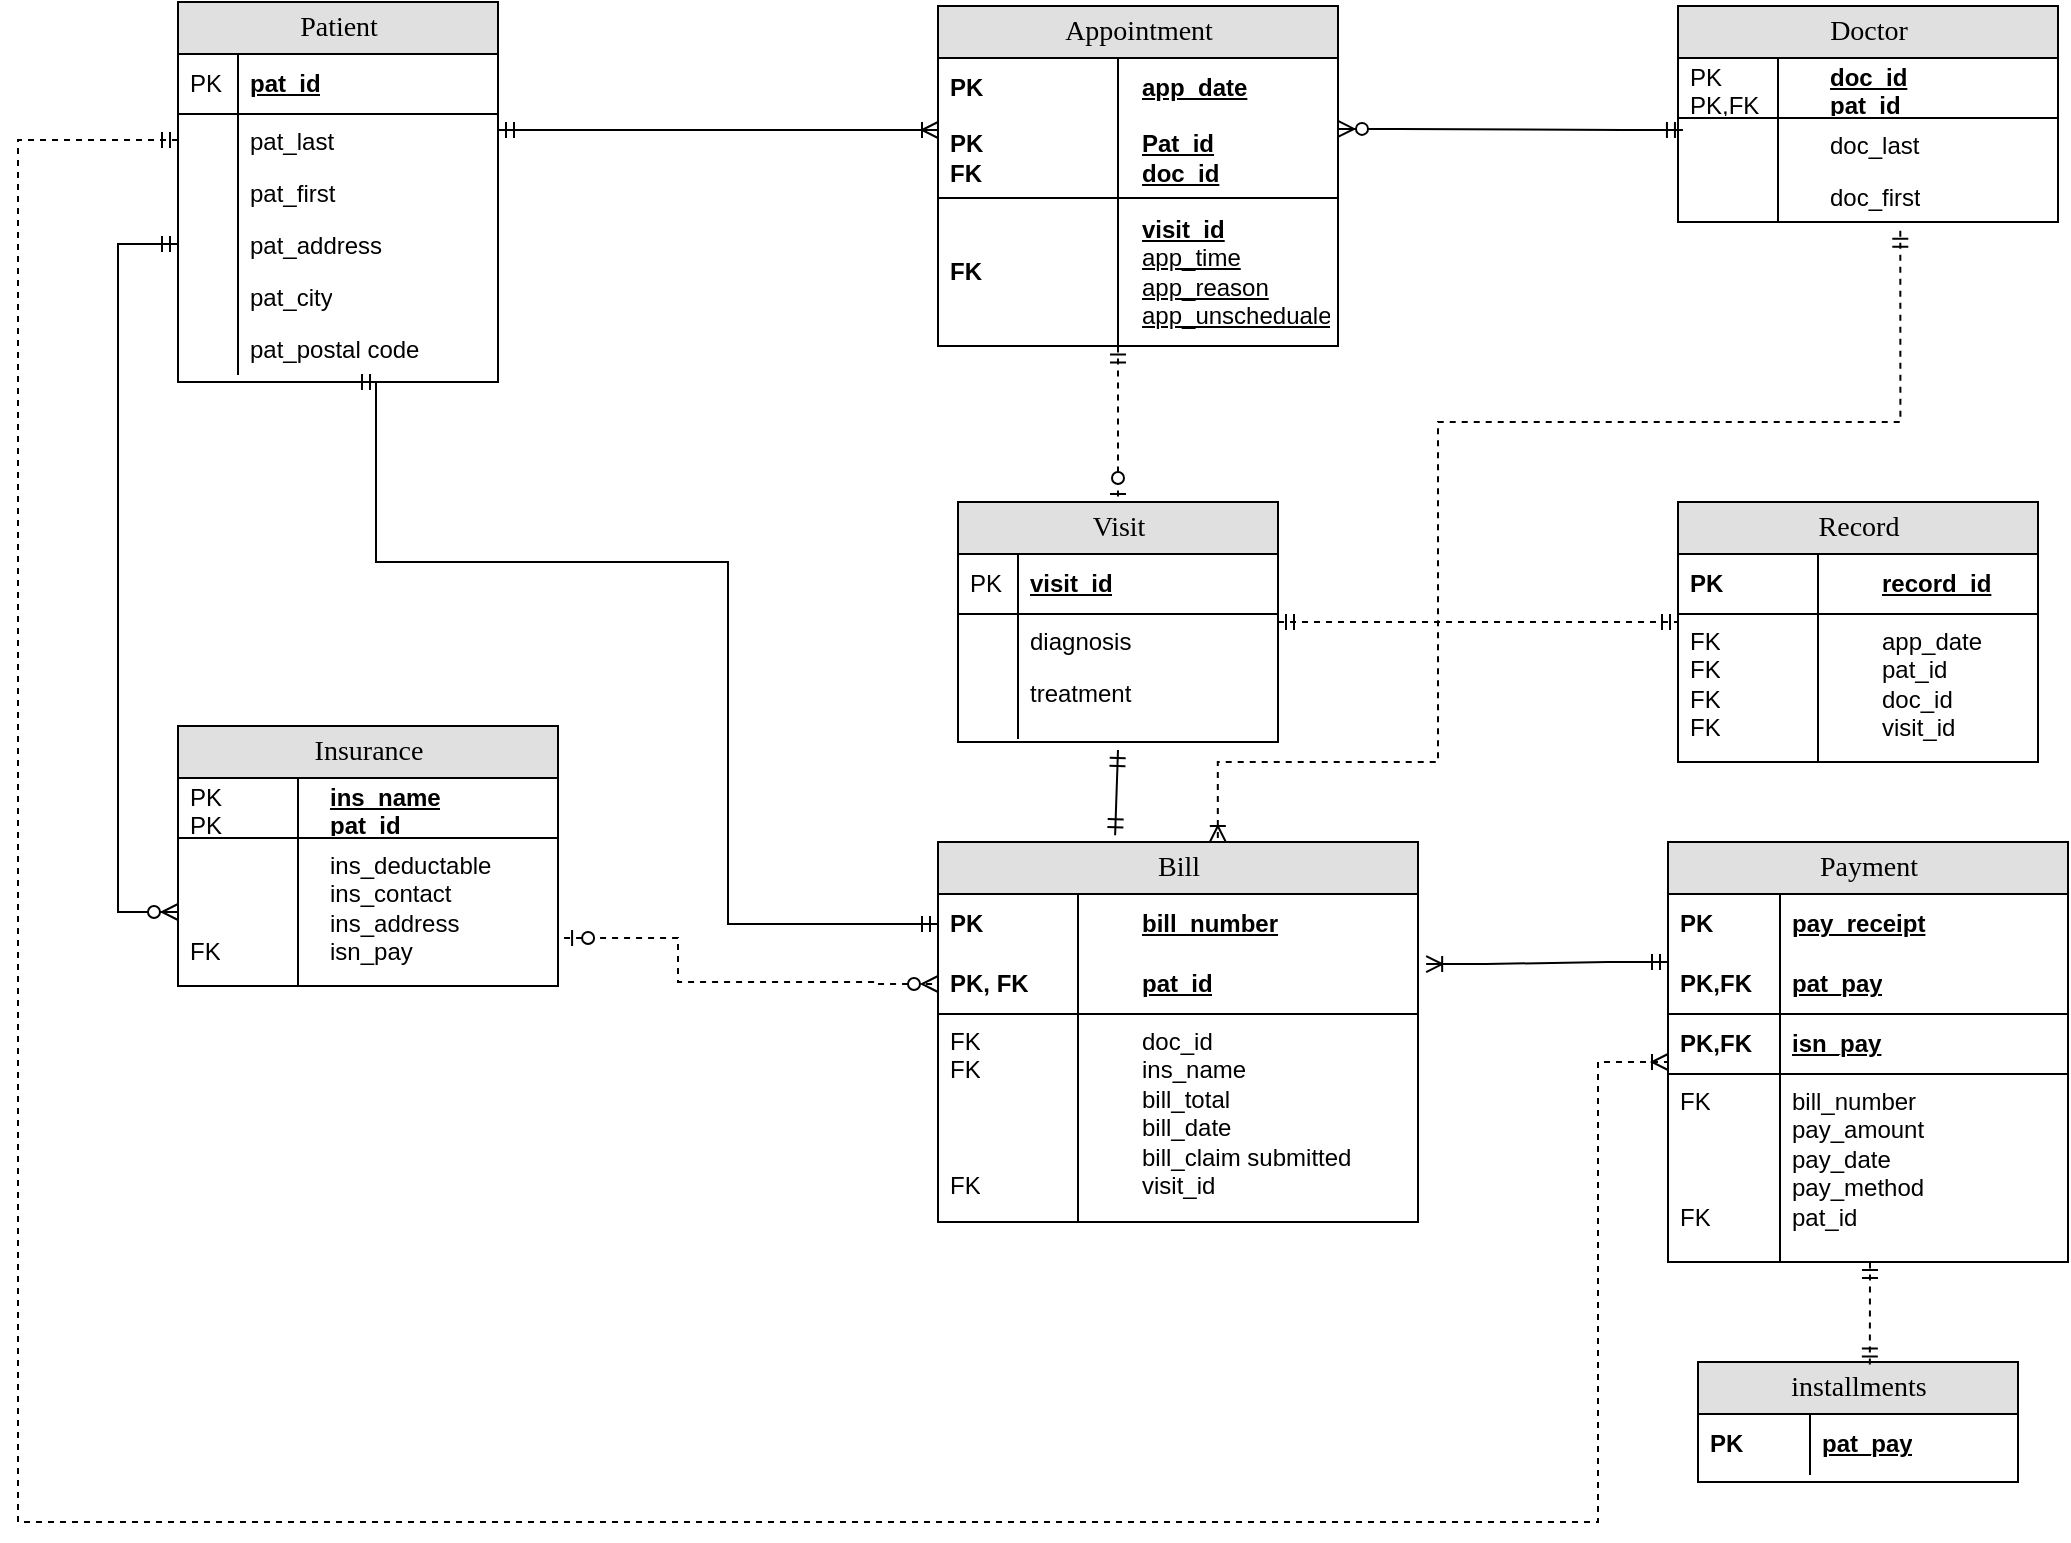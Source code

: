 <mxfile version="20.4.0" type="github">
  <diagram name="Page-1" id="e56a1550-8fbb-45ad-956c-1786394a9013">
    <mxGraphModel dx="1401" dy="796" grid="1" gridSize="10" guides="1" tooltips="1" connect="1" arrows="1" fold="1" page="1" pageScale="1" pageWidth="1100" pageHeight="850" background="none" math="0" shadow="0">
      <root>
        <mxCell id="0" />
        <mxCell id="1" parent="0" />
        <mxCell id="2e49270ec7c68f3f-1" value="Appointment" style="swimlane;html=1;fontStyle=0;childLayout=stackLayout;horizontal=1;startSize=26;fillColor=#e0e0e0;horizontalStack=0;resizeParent=1;resizeLast=0;collapsible=1;marginBottom=0;swimlaneFillColor=#ffffff;align=center;rounded=0;shadow=0;comic=0;labelBackgroundColor=none;strokeWidth=1;fontFamily=Verdana;fontSize=14" parent="1" vertex="1">
          <mxGeometry x="520" y="42" width="200" height="170" as="geometry" />
        </mxCell>
        <mxCell id="2e49270ec7c68f3f-2" value="&lt;blockquote style=&quot;margin: 0 0 0 40px; border: none; padding: 0px;&quot;&gt;app_date&lt;/blockquote&gt;" style="shape=partialRectangle;top=0;left=0;right=0;bottom=0;html=1;align=left;verticalAlign=middle;fillColor=none;spacingLeft=60;spacingRight=4;whiteSpace=wrap;overflow=hidden;rotatable=0;points=[[0,0.5],[1,0.5]];portConstraint=eastwest;dropTarget=0;fontStyle=5;" parent="2e49270ec7c68f3f-1" vertex="1">
          <mxGeometry y="26" width="200" height="30" as="geometry" />
        </mxCell>
        <mxCell id="2e49270ec7c68f3f-3" value="PK" style="shape=partialRectangle;fontStyle=1;top=0;left=0;bottom=0;html=1;fillColor=none;align=left;verticalAlign=middle;spacingLeft=4;spacingRight=4;whiteSpace=wrap;overflow=hidden;rotatable=0;points=[];portConstraint=eastwest;part=1;" parent="2e49270ec7c68f3f-2" vertex="1" connectable="0">
          <mxGeometry width="90" height="30" as="geometry" />
        </mxCell>
        <mxCell id="2e49270ec7c68f3f-4" value="&lt;blockquote style=&quot;margin: 0 0 0 40px; border: none; padding: 0px;&quot;&gt;Pat_id&lt;br&gt;doc_id&lt;/blockquote&gt;" style="shape=partialRectangle;top=0;left=0;right=0;bottom=1;html=1;align=left;verticalAlign=middle;fillColor=none;spacingLeft=60;spacingRight=4;whiteSpace=wrap;overflow=hidden;rotatable=0;points=[[0,0.5],[1,0.5]];portConstraint=eastwest;dropTarget=0;fontStyle=5;" parent="2e49270ec7c68f3f-1" vertex="1">
          <mxGeometry y="56" width="200" height="40" as="geometry" />
        </mxCell>
        <mxCell id="2e49270ec7c68f3f-5" value="PK&lt;br&gt;FK" style="shape=partialRectangle;fontStyle=1;top=0;left=0;bottom=0;html=1;fillColor=none;align=left;verticalAlign=middle;spacingLeft=4;spacingRight=4;whiteSpace=wrap;overflow=hidden;rotatable=0;points=[];portConstraint=eastwest;part=1;" parent="2e49270ec7c68f3f-4" vertex="1" connectable="0">
          <mxGeometry width="90" height="40" as="geometry" />
        </mxCell>
        <mxCell id="mOFtjpKALAOlU2XJDjW7-58" value="&lt;blockquote style=&quot;margin: 0 0 0 40px; border: none; padding: 0px;&quot;&gt;visit_id&lt;/blockquote&gt;&lt;blockquote style=&quot;margin: 0 0 0 40px; border: none; padding: 0px;&quot;&gt;&lt;span style=&quot;font-weight: normal;&quot;&gt;app_time&lt;/span&gt;&lt;/blockquote&gt;&lt;blockquote style=&quot;margin: 0 0 0 40px; border: none; padding: 0px;&quot;&gt;&lt;span style=&quot;font-weight: normal;&quot;&gt;app_reason&lt;/span&gt;&lt;/blockquote&gt;&lt;blockquote style=&quot;margin: 0 0 0 40px; border: none; padding: 0px;&quot;&gt;&lt;span style=&quot;font-weight: normal;&quot;&gt;app_unschedualed&lt;/span&gt;&lt;/blockquote&gt;" style="shape=partialRectangle;top=0;left=0;right=0;bottom=1;html=1;align=left;verticalAlign=middle;fillColor=none;spacingLeft=60;spacingRight=4;whiteSpace=wrap;overflow=hidden;rotatable=0;points=[[0,0.5],[1,0.5]];portConstraint=eastwest;dropTarget=0;fontStyle=5;" vertex="1" parent="2e49270ec7c68f3f-1">
          <mxGeometry y="96" width="200" height="74" as="geometry" />
        </mxCell>
        <mxCell id="mOFtjpKALAOlU2XJDjW7-59" value="FK" style="shape=partialRectangle;fontStyle=1;top=0;left=0;bottom=0;html=1;fillColor=none;align=left;verticalAlign=middle;spacingLeft=4;spacingRight=4;whiteSpace=wrap;overflow=hidden;rotatable=0;points=[];portConstraint=eastwest;part=1;" vertex="1" connectable="0" parent="mOFtjpKALAOlU2XJDjW7-58">
          <mxGeometry width="90" height="74" as="geometry" />
        </mxCell>
        <mxCell id="2e49270ec7c68f3f-8" value="Doctor" style="swimlane;html=1;fontStyle=0;childLayout=stackLayout;horizontal=1;startSize=26;fillColor=#e0e0e0;horizontalStack=0;resizeParent=1;resizeLast=0;collapsible=1;marginBottom=0;swimlaneFillColor=#ffffff;align=center;rounded=0;shadow=0;comic=0;labelBackgroundColor=none;strokeWidth=1;fontFamily=Verdana;fontSize=14;swimlaneLine=1;" parent="1" vertex="1">
          <mxGeometry x="890" y="42" width="190" height="108" as="geometry" />
        </mxCell>
        <mxCell id="2e49270ec7c68f3f-9" value="&lt;blockquote style=&quot;margin: 0 0 0 40px; border: none; padding: 0px;&quot;&gt;doc_id&lt;br&gt;pat_id&lt;/blockquote&gt;" style="shape=partialRectangle;top=0;left=0;right=0;bottom=1;html=1;align=left;verticalAlign=middle;fillColor=none;spacingLeft=34;spacingRight=4;whiteSpace=wrap;overflow=hidden;rotatable=0;points=[[0,0.5],[1,0.5]];portConstraint=eastwest;dropTarget=0;fontStyle=5;" parent="2e49270ec7c68f3f-8" vertex="1">
          <mxGeometry y="26" width="190" height="30" as="geometry" />
        </mxCell>
        <mxCell id="2e49270ec7c68f3f-10" value="PK&lt;br&gt;PK,FK" style="shape=partialRectangle;top=0;left=0;bottom=0;html=1;fillColor=none;align=left;verticalAlign=middle;spacingLeft=4;spacingRight=4;whiteSpace=wrap;overflow=hidden;rotatable=0;points=[];portConstraint=eastwest;part=1;" parent="2e49270ec7c68f3f-9" vertex="1" connectable="0">
          <mxGeometry width="50" height="30" as="geometry" />
        </mxCell>
        <mxCell id="2e49270ec7c68f3f-11" value="&lt;blockquote style=&quot;margin: 0 0 0 40px; border: none; padding: 0px;&quot;&gt;doc_last&lt;/blockquote&gt;" style="shape=partialRectangle;top=0;left=0;right=0;bottom=0;html=1;align=left;verticalAlign=top;fillColor=none;spacingLeft=34;spacingRight=4;whiteSpace=wrap;overflow=hidden;rotatable=0;points=[[0,0.5],[1,0.5]];portConstraint=eastwest;dropTarget=0;" parent="2e49270ec7c68f3f-8" vertex="1">
          <mxGeometry y="56" width="190" height="26" as="geometry" />
        </mxCell>
        <mxCell id="2e49270ec7c68f3f-12" value="" style="shape=partialRectangle;top=0;left=0;bottom=0;html=1;fillColor=none;align=left;verticalAlign=top;spacingLeft=4;spacingRight=4;whiteSpace=wrap;overflow=hidden;rotatable=0;points=[];portConstraint=eastwest;part=1;" parent="2e49270ec7c68f3f-11" vertex="1" connectable="0">
          <mxGeometry width="50" height="26" as="geometry" />
        </mxCell>
        <mxCell id="2e49270ec7c68f3f-13" value="&lt;blockquote style=&quot;margin: 0 0 0 40px; border: none; padding: 0px;&quot;&gt;doc_first&lt;/blockquote&gt;" style="shape=partialRectangle;top=0;left=0;right=0;bottom=0;html=1;align=left;verticalAlign=top;fillColor=none;spacingLeft=34;spacingRight=4;whiteSpace=wrap;overflow=hidden;rotatable=0;points=[[0,0.5],[1,0.5]];portConstraint=eastwest;dropTarget=0;" parent="2e49270ec7c68f3f-8" vertex="1">
          <mxGeometry y="82" width="190" height="26" as="geometry" />
        </mxCell>
        <mxCell id="2e49270ec7c68f3f-14" value="" style="shape=partialRectangle;top=0;left=0;bottom=0;html=1;fillColor=none;align=left;verticalAlign=top;spacingLeft=4;spacingRight=4;whiteSpace=wrap;overflow=hidden;rotatable=0;points=[];portConstraint=eastwest;part=1;" parent="2e49270ec7c68f3f-13" vertex="1" connectable="0">
          <mxGeometry width="50" height="26" as="geometry" />
        </mxCell>
        <mxCell id="2e49270ec7c68f3f-19" value="Insurance" style="swimlane;html=1;fontStyle=0;childLayout=stackLayout;horizontal=1;startSize=26;fillColor=#e0e0e0;horizontalStack=0;resizeParent=1;resizeLast=0;collapsible=1;marginBottom=0;swimlaneFillColor=#ffffff;align=center;rounded=0;shadow=0;comic=0;labelBackgroundColor=none;strokeWidth=1;fontFamily=Verdana;fontSize=14" parent="1" vertex="1">
          <mxGeometry x="140" y="402" width="190" height="130" as="geometry" />
        </mxCell>
        <mxCell id="2e49270ec7c68f3f-20" value="&lt;blockquote style=&quot;margin: 0 0 0 40px; border: none; padding: 0px;&quot;&gt;ins_name&lt;br&gt;pat_id&lt;/blockquote&gt;" style="shape=partialRectangle;top=0;left=0;right=0;bottom=1;html=1;align=left;verticalAlign=middle;fillColor=none;spacingLeft=34;spacingRight=4;whiteSpace=wrap;overflow=hidden;rotatable=0;points=[[0,0.5],[1,0.5]];portConstraint=eastwest;dropTarget=0;fontStyle=5;" parent="2e49270ec7c68f3f-19" vertex="1">
          <mxGeometry y="26" width="190" height="30" as="geometry" />
        </mxCell>
        <mxCell id="2e49270ec7c68f3f-21" value="PK&lt;br&gt;PK" style="shape=partialRectangle;top=0;left=0;bottom=0;html=1;fillColor=none;align=left;verticalAlign=middle;spacingLeft=4;spacingRight=4;whiteSpace=wrap;overflow=hidden;rotatable=0;points=[];portConstraint=eastwest;part=1;" parent="2e49270ec7c68f3f-20" vertex="1" connectable="0">
          <mxGeometry width="60" height="30" as="geometry" />
        </mxCell>
        <mxCell id="2e49270ec7c68f3f-22" value="&lt;blockquote style=&quot;margin: 0 0 0 40px; border: none; padding: 0px;&quot;&gt;ins_deductable&lt;/blockquote&gt;&lt;blockquote style=&quot;margin: 0 0 0 40px; border: none; padding: 0px;&quot;&gt;ins_contact&lt;/blockquote&gt;&lt;blockquote style=&quot;margin: 0 0 0 40px; border: none; padding: 0px;&quot;&gt;ins_address&lt;/blockquote&gt;&lt;blockquote style=&quot;margin: 0 0 0 40px; border: none; padding: 0px;&quot;&gt;isn_pay&lt;/blockquote&gt;" style="shape=partialRectangle;top=0;left=0;right=0;bottom=0;html=1;align=left;verticalAlign=top;fillColor=none;spacingLeft=34;spacingRight=4;whiteSpace=wrap;overflow=hidden;rotatable=0;points=[[0,0.5],[1,0.5]];portConstraint=eastwest;dropTarget=0;" parent="2e49270ec7c68f3f-19" vertex="1">
          <mxGeometry y="56" width="190" height="74" as="geometry" />
        </mxCell>
        <mxCell id="2e49270ec7c68f3f-23" value="&lt;br&gt;&lt;br&gt;&lt;br&gt;FK" style="shape=partialRectangle;top=0;left=0;bottom=0;html=1;fillColor=none;align=left;verticalAlign=top;spacingLeft=4;spacingRight=4;whiteSpace=wrap;overflow=hidden;rotatable=0;points=[];portConstraint=eastwest;part=1;" parent="2e49270ec7c68f3f-22" vertex="1" connectable="0">
          <mxGeometry width="60" height="74" as="geometry" />
        </mxCell>
        <mxCell id="2e49270ec7c68f3f-30" value="Visit" style="swimlane;html=1;fontStyle=0;childLayout=stackLayout;horizontal=1;startSize=26;fillColor=#e0e0e0;horizontalStack=0;resizeParent=1;resizeLast=0;collapsible=1;marginBottom=0;swimlaneFillColor=#ffffff;align=center;rounded=0;shadow=0;comic=0;labelBackgroundColor=none;strokeWidth=1;fontFamily=Verdana;fontSize=14" parent="1" vertex="1">
          <mxGeometry x="530" y="290" width="160" height="120" as="geometry" />
        </mxCell>
        <mxCell id="2e49270ec7c68f3f-31" value="visit_id" style="shape=partialRectangle;top=0;left=0;right=0;bottom=1;html=1;align=left;verticalAlign=middle;fillColor=none;spacingLeft=34;spacingRight=4;whiteSpace=wrap;overflow=hidden;rotatable=0;points=[[0,0.5],[1,0.5]];portConstraint=eastwest;dropTarget=0;fontStyle=5;" parent="2e49270ec7c68f3f-30" vertex="1">
          <mxGeometry y="26" width="160" height="30" as="geometry" />
        </mxCell>
        <mxCell id="2e49270ec7c68f3f-32" value="PK" style="shape=partialRectangle;top=0;left=0;bottom=0;html=1;fillColor=none;align=left;verticalAlign=middle;spacingLeft=4;spacingRight=4;whiteSpace=wrap;overflow=hidden;rotatable=0;points=[];portConstraint=eastwest;part=1;" parent="2e49270ec7c68f3f-31" vertex="1" connectable="0">
          <mxGeometry width="30" height="30" as="geometry" />
        </mxCell>
        <mxCell id="2e49270ec7c68f3f-35" value="diagnosis" style="shape=partialRectangle;top=0;left=0;right=0;bottom=0;html=1;align=left;verticalAlign=top;fillColor=none;spacingLeft=34;spacingRight=4;whiteSpace=wrap;overflow=hidden;rotatable=0;points=[[0,0.5],[1,0.5]];portConstraint=eastwest;dropTarget=0;" parent="2e49270ec7c68f3f-30" vertex="1">
          <mxGeometry y="56" width="160" height="26" as="geometry" />
        </mxCell>
        <mxCell id="2e49270ec7c68f3f-36" value="" style="shape=partialRectangle;top=0;left=0;bottom=0;html=1;fillColor=none;align=left;verticalAlign=top;spacingLeft=4;spacingRight=4;whiteSpace=wrap;overflow=hidden;rotatable=0;points=[];portConstraint=eastwest;part=1;" parent="2e49270ec7c68f3f-35" vertex="1" connectable="0">
          <mxGeometry width="30" height="26" as="geometry" />
        </mxCell>
        <mxCell id="2e49270ec7c68f3f-37" value="treatment" style="shape=partialRectangle;top=0;left=0;right=0;bottom=0;html=1;align=left;verticalAlign=top;fillColor=none;spacingLeft=34;spacingRight=4;whiteSpace=wrap;overflow=hidden;rotatable=0;points=[[0,0.5],[1,0.5]];portConstraint=eastwest;dropTarget=0;" parent="2e49270ec7c68f3f-30" vertex="1">
          <mxGeometry y="82" width="160" height="26" as="geometry" />
        </mxCell>
        <mxCell id="2e49270ec7c68f3f-38" value="" style="shape=partialRectangle;top=0;left=0;bottom=0;html=1;fillColor=none;align=left;verticalAlign=top;spacingLeft=4;spacingRight=4;whiteSpace=wrap;overflow=hidden;rotatable=0;points=[];portConstraint=eastwest;part=1;" parent="2e49270ec7c68f3f-37" vertex="1" connectable="0">
          <mxGeometry width="30" height="26" as="geometry" />
        </mxCell>
        <mxCell id="2e49270ec7c68f3f-39" value="" style="shape=partialRectangle;top=0;left=0;right=0;bottom=0;html=1;align=left;verticalAlign=top;fillColor=none;spacingLeft=34;spacingRight=4;whiteSpace=wrap;overflow=hidden;rotatable=0;points=[[0,0.5],[1,0.5]];portConstraint=eastwest;dropTarget=0;" parent="2e49270ec7c68f3f-30" vertex="1">
          <mxGeometry y="108" width="160" height="10" as="geometry" />
        </mxCell>
        <mxCell id="2e49270ec7c68f3f-40" value="" style="shape=partialRectangle;top=0;left=0;bottom=0;html=1;fillColor=none;align=left;verticalAlign=top;spacingLeft=4;spacingRight=4;whiteSpace=wrap;overflow=hidden;rotatable=0;points=[];portConstraint=eastwest;part=1;" parent="2e49270ec7c68f3f-39" vertex="1" connectable="0">
          <mxGeometry width="30" height="10" as="geometry" />
        </mxCell>
        <mxCell id="2e49270ec7c68f3f-41" value="Record" style="swimlane;html=1;fontStyle=0;childLayout=stackLayout;horizontal=1;startSize=26;fillColor=#e0e0e0;horizontalStack=0;resizeParent=1;resizeLast=0;collapsible=1;marginBottom=0;swimlaneFillColor=#ffffff;align=center;rounded=0;shadow=0;comic=0;labelBackgroundColor=none;strokeWidth=1;fontFamily=Verdana;fontSize=14" parent="1" vertex="1">
          <mxGeometry x="890" y="290" width="180" height="130" as="geometry" />
        </mxCell>
        <mxCell id="2e49270ec7c68f3f-44" value="&lt;blockquote style=&quot;margin: 0 0 0 40px; border: none; padding: 0px;&quot;&gt;record_id&lt;/blockquote&gt;" style="shape=partialRectangle;top=0;left=0;right=0;bottom=1;html=1;align=left;verticalAlign=middle;fillColor=none;spacingLeft=60;spacingRight=4;whiteSpace=wrap;overflow=hidden;rotatable=0;points=[[0,0.5],[1,0.5]];portConstraint=eastwest;dropTarget=0;fontStyle=5;" parent="2e49270ec7c68f3f-41" vertex="1">
          <mxGeometry y="26" width="180" height="30" as="geometry" />
        </mxCell>
        <mxCell id="2e49270ec7c68f3f-45" value="PK" style="shape=partialRectangle;fontStyle=1;top=0;left=0;bottom=0;html=1;fillColor=none;align=left;verticalAlign=middle;spacingLeft=4;spacingRight=4;whiteSpace=wrap;overflow=hidden;rotatable=0;points=[];portConstraint=eastwest;part=1;" parent="2e49270ec7c68f3f-44" vertex="1" connectable="0">
          <mxGeometry width="70" height="30" as="geometry" />
        </mxCell>
        <mxCell id="2e49270ec7c68f3f-46" value="&lt;blockquote style=&quot;margin: 0 0 0 40px; border: none; padding: 0px;&quot;&gt;app_date&lt;/blockquote&gt;&lt;blockquote style=&quot;margin: 0 0 0 40px; border: none; padding: 0px;&quot;&gt;pat_id&lt;/blockquote&gt;&lt;blockquote style=&quot;margin: 0 0 0 40px; border: none; padding: 0px;&quot;&gt;doc_id&lt;/blockquote&gt;&lt;blockquote style=&quot;margin: 0 0 0 40px; border: none; padding: 0px;&quot;&gt;visit_id&lt;/blockquote&gt;" style="shape=partialRectangle;top=0;left=0;right=0;bottom=0;html=1;align=left;verticalAlign=top;fillColor=none;spacingLeft=60;spacingRight=4;whiteSpace=wrap;overflow=hidden;rotatable=0;points=[[0,0.5],[1,0.5]];portConstraint=eastwest;dropTarget=0;" parent="2e49270ec7c68f3f-41" vertex="1">
          <mxGeometry y="56" width="180" height="74" as="geometry" />
        </mxCell>
        <mxCell id="2e49270ec7c68f3f-47" value="FK&lt;br&gt;FK&lt;br&gt;FK&lt;br&gt;FK" style="shape=partialRectangle;top=0;left=0;bottom=0;html=1;fillColor=none;align=left;verticalAlign=top;spacingLeft=4;spacingRight=4;whiteSpace=wrap;overflow=hidden;rotatable=0;points=[];portConstraint=eastwest;part=1;" parent="2e49270ec7c68f3f-46" vertex="1" connectable="0">
          <mxGeometry width="70" height="74" as="geometry" />
        </mxCell>
        <mxCell id="2e49270ec7c68f3f-48" value="installments" style="swimlane;html=1;fontStyle=0;childLayout=stackLayout;horizontal=1;startSize=26;fillColor=#e0e0e0;horizontalStack=0;resizeParent=1;resizeLast=0;collapsible=1;marginBottom=0;swimlaneFillColor=#ffffff;align=center;rounded=0;shadow=0;comic=0;labelBackgroundColor=none;strokeWidth=1;fontFamily=Verdana;fontSize=14" parent="1" vertex="1">
          <mxGeometry x="900" y="720" width="160" height="60" as="geometry" />
        </mxCell>
        <mxCell id="2e49270ec7c68f3f-49" value="pat_pay" style="shape=partialRectangle;top=0;left=0;right=0;bottom=0;html=1;align=left;verticalAlign=middle;fillColor=none;spacingLeft=60;spacingRight=4;whiteSpace=wrap;overflow=hidden;rotatable=0;points=[[0,0.5],[1,0.5]];portConstraint=eastwest;dropTarget=0;fontStyle=5;" parent="2e49270ec7c68f3f-48" vertex="1">
          <mxGeometry y="26" width="160" height="30" as="geometry" />
        </mxCell>
        <mxCell id="2e49270ec7c68f3f-50" value="PK" style="shape=partialRectangle;fontStyle=1;top=0;left=0;bottom=0;html=1;fillColor=none;align=left;verticalAlign=middle;spacingLeft=4;spacingRight=4;whiteSpace=wrap;overflow=hidden;rotatable=0;points=[];portConstraint=eastwest;part=1;" parent="2e49270ec7c68f3f-49" vertex="1" connectable="0">
          <mxGeometry width="56" height="30" as="geometry" />
        </mxCell>
        <mxCell id="2e49270ec7c68f3f-64" value="Payment" style="swimlane;html=1;fontStyle=0;childLayout=stackLayout;horizontal=1;startSize=26;fillColor=#e0e0e0;horizontalStack=0;resizeParent=1;resizeLast=0;collapsible=1;marginBottom=0;swimlaneFillColor=#ffffff;align=center;rounded=0;shadow=0;comic=0;labelBackgroundColor=none;strokeWidth=1;fontFamily=Verdana;fontSize=14" parent="1" vertex="1">
          <mxGeometry x="885" y="460" width="200" height="210" as="geometry" />
        </mxCell>
        <mxCell id="2e49270ec7c68f3f-65" value="pay_receipt" style="shape=partialRectangle;top=0;left=0;right=0;bottom=0;html=1;align=left;verticalAlign=middle;fillColor=none;spacingLeft=60;spacingRight=4;whiteSpace=wrap;overflow=hidden;rotatable=0;points=[[0,0.5],[1,0.5]];portConstraint=eastwest;dropTarget=0;fontStyle=5;" parent="2e49270ec7c68f3f-64" vertex="1">
          <mxGeometry y="26" width="200" height="30" as="geometry" />
        </mxCell>
        <mxCell id="2e49270ec7c68f3f-66" value="PK" style="shape=partialRectangle;fontStyle=1;top=0;left=0;bottom=0;html=1;fillColor=none;align=left;verticalAlign=middle;spacingLeft=4;spacingRight=4;whiteSpace=wrap;overflow=hidden;rotatable=0;points=[];portConstraint=eastwest;part=1;" parent="2e49270ec7c68f3f-65" vertex="1" connectable="0">
          <mxGeometry width="56" height="30" as="geometry" />
        </mxCell>
        <mxCell id="2e49270ec7c68f3f-67" value="pat_pay" style="shape=partialRectangle;top=0;left=0;right=0;bottom=1;html=1;align=left;verticalAlign=middle;fillColor=none;spacingLeft=60;spacingRight=4;whiteSpace=wrap;overflow=hidden;rotatable=0;points=[[0,0.5],[1,0.5]];portConstraint=eastwest;dropTarget=0;fontStyle=5;" parent="2e49270ec7c68f3f-64" vertex="1">
          <mxGeometry y="56" width="200" height="30" as="geometry" />
        </mxCell>
        <mxCell id="2e49270ec7c68f3f-68" value="PK,FK" style="shape=partialRectangle;fontStyle=1;top=0;left=0;bottom=0;html=1;fillColor=none;align=left;verticalAlign=middle;spacingLeft=4;spacingRight=4;whiteSpace=wrap;overflow=hidden;rotatable=0;points=[];portConstraint=eastwest;part=1;" parent="2e49270ec7c68f3f-67" vertex="1" connectable="0">
          <mxGeometry width="56" height="30" as="geometry" />
        </mxCell>
        <mxCell id="mOFtjpKALAOlU2XJDjW7-54" value="isn_pay" style="shape=partialRectangle;top=0;left=0;right=0;bottom=1;html=1;align=left;verticalAlign=middle;fillColor=none;spacingLeft=60;spacingRight=4;whiteSpace=wrap;overflow=hidden;rotatable=0;points=[[0,0.5],[1,0.5]];portConstraint=eastwest;dropTarget=0;fontStyle=5;" vertex="1" parent="2e49270ec7c68f3f-64">
          <mxGeometry y="86" width="200" height="30" as="geometry" />
        </mxCell>
        <mxCell id="mOFtjpKALAOlU2XJDjW7-55" value="PK,FK" style="shape=partialRectangle;fontStyle=1;top=0;left=0;bottom=0;html=1;fillColor=none;align=left;verticalAlign=middle;spacingLeft=4;spacingRight=4;whiteSpace=wrap;overflow=hidden;rotatable=0;points=[];portConstraint=eastwest;part=1;" vertex="1" connectable="0" parent="mOFtjpKALAOlU2XJDjW7-54">
          <mxGeometry width="56" height="30" as="geometry" />
        </mxCell>
        <mxCell id="2e49270ec7c68f3f-69" value="bill_number&lt;br&gt;pay_amount&lt;br&gt;pay_date&lt;br&gt;pay_method&lt;br&gt;pat_id" style="shape=partialRectangle;top=0;left=0;right=0;bottom=0;html=1;align=left;verticalAlign=top;fillColor=none;spacingLeft=60;spacingRight=4;whiteSpace=wrap;overflow=hidden;rotatable=0;points=[[0,0.5],[1,0.5]];portConstraint=eastwest;dropTarget=0;" parent="2e49270ec7c68f3f-64" vertex="1">
          <mxGeometry y="116" width="200" height="94" as="geometry" />
        </mxCell>
        <mxCell id="2e49270ec7c68f3f-70" value="FK&lt;br&gt;&lt;br&gt;&lt;br&gt;&lt;br&gt;FK" style="shape=partialRectangle;top=0;left=0;bottom=0;html=1;fillColor=none;align=left;verticalAlign=top;spacingLeft=4;spacingRight=4;whiteSpace=wrap;overflow=hidden;rotatable=0;points=[];portConstraint=eastwest;part=1;" parent="2e49270ec7c68f3f-69" vertex="1" connectable="0">
          <mxGeometry width="56" height="94" as="geometry" />
        </mxCell>
        <mxCell id="2e49270ec7c68f3f-71" value="Bill" style="swimlane;html=1;fontStyle=0;childLayout=stackLayout;horizontal=1;startSize=26;fillColor=#e0e0e0;horizontalStack=0;resizeParent=1;resizeLast=0;collapsible=1;marginBottom=0;swimlaneFillColor=#ffffff;align=center;rounded=0;shadow=0;comic=0;labelBackgroundColor=none;strokeWidth=1;fontFamily=Verdana;fontSize=14" parent="1" vertex="1">
          <mxGeometry x="520" y="460" width="240" height="190" as="geometry" />
        </mxCell>
        <mxCell id="2e49270ec7c68f3f-72" value="&lt;blockquote style=&quot;margin: 0 0 0 40px; border: none; padding: 0px;&quot;&gt;bill_number&lt;/blockquote&gt;" style="shape=partialRectangle;top=0;left=0;right=0;bottom=0;html=1;align=left;verticalAlign=middle;fillColor=none;spacingLeft=60;spacingRight=4;whiteSpace=wrap;overflow=hidden;rotatable=0;points=[[0,0.5],[1,0.5]];portConstraint=eastwest;dropTarget=0;fontStyle=5;" parent="2e49270ec7c68f3f-71" vertex="1">
          <mxGeometry y="26" width="240" height="30" as="geometry" />
        </mxCell>
        <mxCell id="2e49270ec7c68f3f-73" value="PK" style="shape=partialRectangle;fontStyle=1;top=0;left=0;bottom=0;html=1;fillColor=none;align=left;verticalAlign=middle;spacingLeft=4;spacingRight=4;whiteSpace=wrap;overflow=hidden;rotatable=0;points=[];portConstraint=eastwest;part=1;" parent="2e49270ec7c68f3f-72" vertex="1" connectable="0">
          <mxGeometry width="70" height="30" as="geometry" />
        </mxCell>
        <mxCell id="2e49270ec7c68f3f-74" value="&lt;blockquote style=&quot;margin: 0 0 0 40px; border: none; padding: 0px;&quot;&gt;pat_id&lt;/blockquote&gt;" style="shape=partialRectangle;top=0;left=0;right=0;bottom=1;html=1;align=left;verticalAlign=middle;fillColor=none;spacingLeft=60;spacingRight=4;whiteSpace=wrap;overflow=hidden;rotatable=0;points=[[0,0.5],[1,0.5]];portConstraint=eastwest;dropTarget=0;fontStyle=5;" parent="2e49270ec7c68f3f-71" vertex="1">
          <mxGeometry y="56" width="240" height="30" as="geometry" />
        </mxCell>
        <mxCell id="2e49270ec7c68f3f-75" value="PK, FK" style="shape=partialRectangle;fontStyle=1;top=0;left=0;bottom=0;html=1;fillColor=none;align=left;verticalAlign=middle;spacingLeft=4;spacingRight=4;whiteSpace=wrap;overflow=hidden;rotatable=0;points=[];portConstraint=eastwest;part=1;" parent="2e49270ec7c68f3f-74" vertex="1" connectable="0">
          <mxGeometry width="70" height="30" as="geometry" />
        </mxCell>
        <mxCell id="2e49270ec7c68f3f-76" value="&lt;blockquote style=&quot;margin: 0 0 0 40px; border: none; padding: 0px;&quot;&gt;doc_id&lt;br&gt;ins_name&lt;br&gt;bill_total&lt;br&gt;bill_date&lt;br&gt;bill_claim submitted&lt;br&gt;visit_id&lt;/blockquote&gt;" style="shape=partialRectangle;top=0;left=0;right=0;bottom=0;html=1;align=left;verticalAlign=top;fillColor=none;spacingLeft=60;spacingRight=4;whiteSpace=wrap;overflow=hidden;rotatable=0;points=[[0,0.5],[1,0.5]];portConstraint=eastwest;dropTarget=0;" parent="2e49270ec7c68f3f-71" vertex="1">
          <mxGeometry y="86" width="240" height="104" as="geometry" />
        </mxCell>
        <mxCell id="2e49270ec7c68f3f-77" value="FK&lt;br&gt;FK&lt;br&gt;&lt;br&gt;&lt;br&gt;&lt;br&gt;FK" style="shape=partialRectangle;top=0;left=0;bottom=0;html=1;fillColor=none;align=left;verticalAlign=top;spacingLeft=4;spacingRight=4;whiteSpace=wrap;overflow=hidden;rotatable=0;points=[];portConstraint=eastwest;part=1;" parent="2e49270ec7c68f3f-76" vertex="1" connectable="0">
          <mxGeometry width="70" height="104" as="geometry" />
        </mxCell>
        <mxCell id="2e49270ec7c68f3f-80" value="Patient" style="swimlane;html=1;fontStyle=0;childLayout=stackLayout;horizontal=1;startSize=26;fillColor=#e0e0e0;horizontalStack=0;resizeParent=1;resizeLast=0;collapsible=1;marginBottom=0;swimlaneFillColor=#ffffff;align=center;rounded=0;shadow=0;comic=0;labelBackgroundColor=none;strokeWidth=1;fontFamily=Verdana;fontSize=14" parent="1" vertex="1">
          <mxGeometry x="140" y="40" width="160" height="190" as="geometry" />
        </mxCell>
        <mxCell id="2e49270ec7c68f3f-81" value="pat_id" style="shape=partialRectangle;top=0;left=0;right=0;bottom=1;html=1;align=left;verticalAlign=middle;fillColor=none;spacingLeft=34;spacingRight=4;whiteSpace=wrap;overflow=hidden;rotatable=0;points=[[0,0.5],[1,0.5]];portConstraint=eastwest;dropTarget=0;fontStyle=5;" parent="2e49270ec7c68f3f-80" vertex="1">
          <mxGeometry y="26" width="160" height="30" as="geometry" />
        </mxCell>
        <mxCell id="2e49270ec7c68f3f-82" value="PK" style="shape=partialRectangle;top=0;left=0;bottom=0;html=1;fillColor=none;align=left;verticalAlign=middle;spacingLeft=4;spacingRight=4;whiteSpace=wrap;overflow=hidden;rotatable=0;points=[];portConstraint=eastwest;part=1;" parent="2e49270ec7c68f3f-81" vertex="1" connectable="0">
          <mxGeometry width="30" height="30" as="geometry" />
        </mxCell>
        <mxCell id="2e49270ec7c68f3f-83" value="pat_last" style="shape=partialRectangle;top=0;left=0;right=0;bottom=0;html=1;align=left;verticalAlign=top;fillColor=none;spacingLeft=34;spacingRight=4;whiteSpace=wrap;overflow=hidden;rotatable=0;points=[[0,0.5],[1,0.5]];portConstraint=eastwest;dropTarget=0;" parent="2e49270ec7c68f3f-80" vertex="1">
          <mxGeometry y="56" width="160" height="26" as="geometry" />
        </mxCell>
        <mxCell id="2e49270ec7c68f3f-84" value="" style="shape=partialRectangle;top=0;left=0;bottom=0;html=1;fillColor=none;align=left;verticalAlign=top;spacingLeft=4;spacingRight=4;whiteSpace=wrap;overflow=hidden;rotatable=0;points=[];portConstraint=eastwest;part=1;" parent="2e49270ec7c68f3f-83" vertex="1" connectable="0">
          <mxGeometry width="30" height="26" as="geometry" />
        </mxCell>
        <mxCell id="2e49270ec7c68f3f-85" value="pat_first" style="shape=partialRectangle;top=0;left=0;right=0;bottom=0;html=1;align=left;verticalAlign=top;fillColor=none;spacingLeft=34;spacingRight=4;whiteSpace=wrap;overflow=hidden;rotatable=0;points=[[0,0.5],[1,0.5]];portConstraint=eastwest;dropTarget=0;" parent="2e49270ec7c68f3f-80" vertex="1">
          <mxGeometry y="82" width="160" height="26" as="geometry" />
        </mxCell>
        <mxCell id="2e49270ec7c68f3f-86" value="" style="shape=partialRectangle;top=0;left=0;bottom=0;html=1;fillColor=none;align=left;verticalAlign=top;spacingLeft=4;spacingRight=4;whiteSpace=wrap;overflow=hidden;rotatable=0;points=[];portConstraint=eastwest;part=1;" parent="2e49270ec7c68f3f-85" vertex="1" connectable="0">
          <mxGeometry width="30" height="26" as="geometry" />
        </mxCell>
        <mxCell id="2e49270ec7c68f3f-87" value="pat_address" style="shape=partialRectangle;top=0;left=0;right=0;bottom=0;html=1;align=left;verticalAlign=top;fillColor=none;spacingLeft=34;spacingRight=4;whiteSpace=wrap;overflow=hidden;rotatable=0;points=[[0,0.5],[1,0.5]];portConstraint=eastwest;dropTarget=0;" parent="2e49270ec7c68f3f-80" vertex="1">
          <mxGeometry y="108" width="160" height="26" as="geometry" />
        </mxCell>
        <mxCell id="2e49270ec7c68f3f-88" value="" style="shape=partialRectangle;top=0;left=0;bottom=0;html=1;fillColor=none;align=left;verticalAlign=top;spacingLeft=4;spacingRight=4;whiteSpace=wrap;overflow=hidden;rotatable=0;points=[];portConstraint=eastwest;part=1;" parent="2e49270ec7c68f3f-87" vertex="1" connectable="0">
          <mxGeometry width="30" height="26" as="geometry" />
        </mxCell>
        <mxCell id="2e49270ec7c68f3f-89" value="pat_city" style="shape=partialRectangle;top=0;left=0;right=0;bottom=0;html=1;align=left;verticalAlign=top;fillColor=none;spacingLeft=34;spacingRight=4;whiteSpace=wrap;overflow=hidden;rotatable=0;points=[[0,0.5],[1,0.5]];portConstraint=eastwest;dropTarget=0;" parent="2e49270ec7c68f3f-80" vertex="1">
          <mxGeometry y="134" width="160" height="26" as="geometry" />
        </mxCell>
        <mxCell id="2e49270ec7c68f3f-90" value="" style="shape=partialRectangle;top=0;left=0;bottom=0;html=1;fillColor=none;align=left;verticalAlign=top;spacingLeft=4;spacingRight=4;whiteSpace=wrap;overflow=hidden;rotatable=0;points=[];portConstraint=eastwest;part=1;" parent="2e49270ec7c68f3f-89" vertex="1" connectable="0">
          <mxGeometry width="30" height="26" as="geometry" />
        </mxCell>
        <mxCell id="mOFtjpKALAOlU2XJDjW7-28" value="pat_postal code" style="shape=partialRectangle;top=0;left=0;right=0;bottom=0;html=1;align=left;verticalAlign=top;fillColor=none;spacingLeft=34;spacingRight=4;whiteSpace=wrap;overflow=hidden;rotatable=0;points=[[0,0.5],[1,0.5]];portConstraint=eastwest;dropTarget=0;" vertex="1" parent="2e49270ec7c68f3f-80">
          <mxGeometry y="160" width="160" height="26" as="geometry" />
        </mxCell>
        <mxCell id="mOFtjpKALAOlU2XJDjW7-29" value="" style="shape=partialRectangle;top=0;left=0;bottom=0;html=1;fillColor=none;align=left;verticalAlign=top;spacingLeft=4;spacingRight=4;whiteSpace=wrap;overflow=hidden;rotatable=0;points=[];portConstraint=eastwest;part=1;" vertex="1" connectable="0" parent="mOFtjpKALAOlU2XJDjW7-28">
          <mxGeometry width="30" height="26" as="geometry" />
        </mxCell>
        <mxCell id="mOFtjpKALAOlU2XJDjW7-23" value="" style="fontSize=12;html=1;endArrow=ERzeroToMany;startArrow=ERmandOne;rounded=0;entryX=0;entryY=0.5;entryDx=0;entryDy=0;edgeStyle=orthogonalEdgeStyle;exitX=0;exitY=0.5;exitDx=0;exitDy=0;" edge="1" parent="1" source="2e49270ec7c68f3f-87" target="2e49270ec7c68f3f-22">
          <mxGeometry width="100" height="100" relative="1" as="geometry">
            <mxPoint x="120" y="170" as="sourcePoint" />
            <mxPoint x="150" y="240" as="targetPoint" />
            <Array as="points">
              <mxPoint x="110" y="161" />
              <mxPoint x="110" y="495" />
            </Array>
          </mxGeometry>
        </mxCell>
        <mxCell id="mOFtjpKALAOlU2XJDjW7-25" value="" style="fontSize=12;html=1;endArrow=ERmandOne;startArrow=ERmandOne;rounded=0;entryX=0.5;entryY=1.6;entryDx=0;entryDy=0;entryPerimeter=0;exitX=0.369;exitY=-0.018;exitDx=0;exitDy=0;exitPerimeter=0;" edge="1" parent="1" source="2e49270ec7c68f3f-71" target="2e49270ec7c68f3f-39">
          <mxGeometry width="100" height="100" relative="1" as="geometry">
            <mxPoint x="610" y="450" as="sourcePoint" />
            <mxPoint x="610" y="450" as="targetPoint" />
          </mxGeometry>
        </mxCell>
        <mxCell id="mOFtjpKALAOlU2XJDjW7-26" value="" style="fontSize=12;html=1;endArrow=ERmandOne;startArrow=ERmandOne;rounded=0;exitX=0;exitY=0.5;exitDx=0;exitDy=0;edgeStyle=orthogonalEdgeStyle;entryX=0.625;entryY=1.154;entryDx=0;entryDy=0;entryPerimeter=0;" edge="1" parent="1" source="2e49270ec7c68f3f-72" target="mOFtjpKALAOlU2XJDjW7-28">
          <mxGeometry width="100" height="100" relative="1" as="geometry">
            <mxPoint x="370" y="320" as="sourcePoint" />
            <mxPoint x="239" y="260" as="targetPoint" />
            <Array as="points">
              <mxPoint x="415" y="501" />
              <mxPoint x="415" y="320" />
              <mxPoint x="239" y="320" />
              <mxPoint x="239" y="230" />
            </Array>
          </mxGeometry>
        </mxCell>
        <mxCell id="mOFtjpKALAOlU2XJDjW7-30" value="" style="edgeStyle=entityRelationEdgeStyle;fontSize=12;html=1;endArrow=ERoneToMany;startArrow=ERmandOne;rounded=0;" edge="1" parent="1">
          <mxGeometry width="100" height="100" relative="1" as="geometry">
            <mxPoint x="300" y="104" as="sourcePoint" />
            <mxPoint x="520" y="104" as="targetPoint" />
          </mxGeometry>
        </mxCell>
        <mxCell id="mOFtjpKALAOlU2XJDjW7-31" value="" style="edgeStyle=entityRelationEdgeStyle;fontSize=12;html=1;endArrow=ERzeroToMany;startArrow=ERmandOne;rounded=0;entryX=1;entryY=0.136;entryDx=0;entryDy=0;entryPerimeter=0;exitX=0.013;exitY=0.231;exitDx=0;exitDy=0;exitPerimeter=0;" edge="1" parent="1" source="2e49270ec7c68f3f-11" target="2e49270ec7c68f3f-4">
          <mxGeometry width="100" height="100" relative="1" as="geometry">
            <mxPoint x="770" y="270" as="sourcePoint" />
            <mxPoint x="840" y="120" as="targetPoint" />
          </mxGeometry>
        </mxCell>
        <mxCell id="mOFtjpKALAOlU2XJDjW7-33" value="" style="fontSize=12;html=1;endArrow=ERzeroToMany;startArrow=ERzeroToOne;rounded=0;entryX=0;entryY=0.5;entryDx=0;entryDy=0;edgeStyle=orthogonalEdgeStyle;exitX=1.016;exitY=0.923;exitDx=0;exitDy=0;exitPerimeter=0;dashed=1;" edge="1" parent="1" target="2e49270ec7c68f3f-74">
          <mxGeometry width="100" height="100" relative="1" as="geometry">
            <mxPoint x="333.04" y="507.998" as="sourcePoint" />
            <mxPoint x="370" y="610" as="targetPoint" />
            <Array as="points">
              <mxPoint x="390" y="508" />
              <mxPoint x="390" y="530" />
              <mxPoint x="490" y="530" />
              <mxPoint x="490" y="531" />
            </Array>
          </mxGeometry>
        </mxCell>
        <mxCell id="mOFtjpKALAOlU2XJDjW7-61" value="" style="edgeStyle=entityRelationEdgeStyle;fontSize=12;html=1;endArrow=ERoneToMany;startArrow=ERmandOne;rounded=0;entryX=1.017;entryY=0.167;entryDx=0;entryDy=0;entryPerimeter=0;exitX=0;exitY=0.133;exitDx=0;exitDy=0;exitPerimeter=0;" edge="1" parent="1" source="2e49270ec7c68f3f-67" target="2e49270ec7c68f3f-74">
          <mxGeometry width="100" height="100" relative="1" as="geometry">
            <mxPoint x="860" y="250" as="sourcePoint" />
            <mxPoint x="960" y="150" as="targetPoint" />
          </mxGeometry>
        </mxCell>
        <mxCell id="mOFtjpKALAOlU2XJDjW7-63" value="" style="edgeStyle=orthogonalEdgeStyle;fontSize=12;html=1;endArrow=ERoneToMany;startArrow=ERmandOne;rounded=0;exitX=0;exitY=0.5;exitDx=0;exitDy=0;entryX=0;entryY=0.8;entryDx=0;entryDy=0;entryPerimeter=0;dashed=1;" edge="1" parent="1" source="2e49270ec7c68f3f-83" target="mOFtjpKALAOlU2XJDjW7-54">
          <mxGeometry width="100" height="100" relative="1" as="geometry">
            <mxPoint x="570" y="410" as="sourcePoint" />
            <mxPoint x="60" y="630" as="targetPoint" />
            <Array as="points">
              <mxPoint x="60" y="109" />
              <mxPoint x="60" y="800" />
              <mxPoint x="850" y="800" />
              <mxPoint x="850" y="570" />
            </Array>
          </mxGeometry>
        </mxCell>
        <mxCell id="mOFtjpKALAOlU2XJDjW7-66" value="" style="fontSize=12;html=1;endArrow=ERzeroToOne;startArrow=ERmandOne;rounded=0;exitX=0.45;exitY=1.004;exitDx=0;exitDy=0;exitPerimeter=0;dashed=1;" edge="1" parent="1" source="mOFtjpKALAOlU2XJDjW7-58" target="2e49270ec7c68f3f-30">
          <mxGeometry width="100" height="100" relative="1" as="geometry">
            <mxPoint x="570" y="470" as="sourcePoint" />
            <mxPoint x="550" y="240" as="targetPoint" />
          </mxGeometry>
        </mxCell>
        <mxCell id="mOFtjpKALAOlU2XJDjW7-67" value="" style="edgeStyle=entityRelationEdgeStyle;fontSize=12;html=1;endArrow=ERmandOne;startArrow=ERmandOne;rounded=0;entryX=0;entryY=0.054;entryDx=0;entryDy=0;entryPerimeter=0;dashed=1;" edge="1" parent="1" target="2e49270ec7c68f3f-46">
          <mxGeometry width="100" height="100" relative="1" as="geometry">
            <mxPoint x="690" y="350" as="sourcePoint" />
            <mxPoint x="670" y="370" as="targetPoint" />
          </mxGeometry>
        </mxCell>
        <mxCell id="mOFtjpKALAOlU2XJDjW7-68" value="" style="edgeStyle=orthogonalEdgeStyle;fontSize=12;html=1;endArrow=ERoneToMany;startArrow=ERmandOne;rounded=0;exitX=0.585;exitY=1.167;exitDx=0;exitDy=0;exitPerimeter=0;entryX=0.583;entryY=0;entryDx=0;entryDy=0;entryPerimeter=0;dashed=1;" edge="1" parent="1" source="2e49270ec7c68f3f-13" target="2e49270ec7c68f3f-71">
          <mxGeometry width="100" height="100" relative="1" as="geometry">
            <mxPoint x="570" y="400" as="sourcePoint" />
            <mxPoint x="670" y="300" as="targetPoint" />
            <Array as="points">
              <mxPoint x="1001" y="250" />
              <mxPoint x="770" y="250" />
              <mxPoint x="770" y="420" />
              <mxPoint x="660" y="420" />
            </Array>
          </mxGeometry>
        </mxCell>
        <mxCell id="mOFtjpKALAOlU2XJDjW7-69" value="" style="fontSize=12;html=1;endArrow=ERmandOne;startArrow=ERmandOne;rounded=0;dashed=1;entryX=0.505;entryY=1;entryDx=0;entryDy=0;entryPerimeter=0;exitX=0.537;exitY=0.021;exitDx=0;exitDy=0;exitPerimeter=0;" edge="1" parent="1" source="2e49270ec7c68f3f-48" target="2e49270ec7c68f3f-69">
          <mxGeometry width="100" height="100" relative="1" as="geometry">
            <mxPoint x="570" y="470" as="sourcePoint" />
            <mxPoint x="670" y="370" as="targetPoint" />
          </mxGeometry>
        </mxCell>
      </root>
    </mxGraphModel>
  </diagram>
</mxfile>
